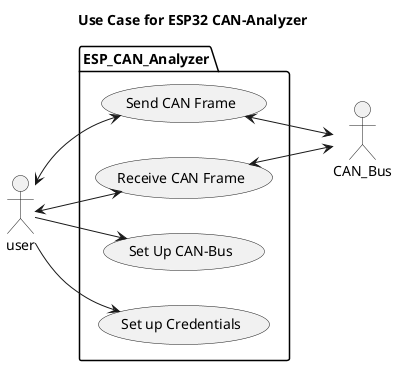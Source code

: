 @startuml
title Use Case for ESP32 CAN-Analyzer
left to right direction

actor user as user
actor CAN_Bus as bus

package ESP_CAN_Analyzer{
    usecase "Send CAN Frame" as UC1
    usecase "Receive CAN Frame" as UC2
    usecase "Set Up CAN-Bus" as UC3
    usecase "Set up Credentials" as UC4
}

user <--> UC1
user <--> UC2
user --> UC3
user --> UC4

UC1 <--> bus
UC2 <--> bus

@enduml